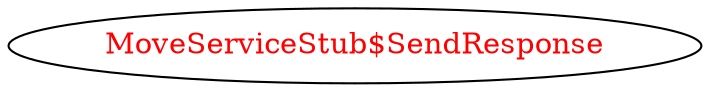 digraph dependencyGraph {
 concentrate=true;
 ranksep="2.0";
 rankdir="LR"; 
 splines="ortho";
"MoveServiceStub$SendResponse" [fontcolor="red"];
}